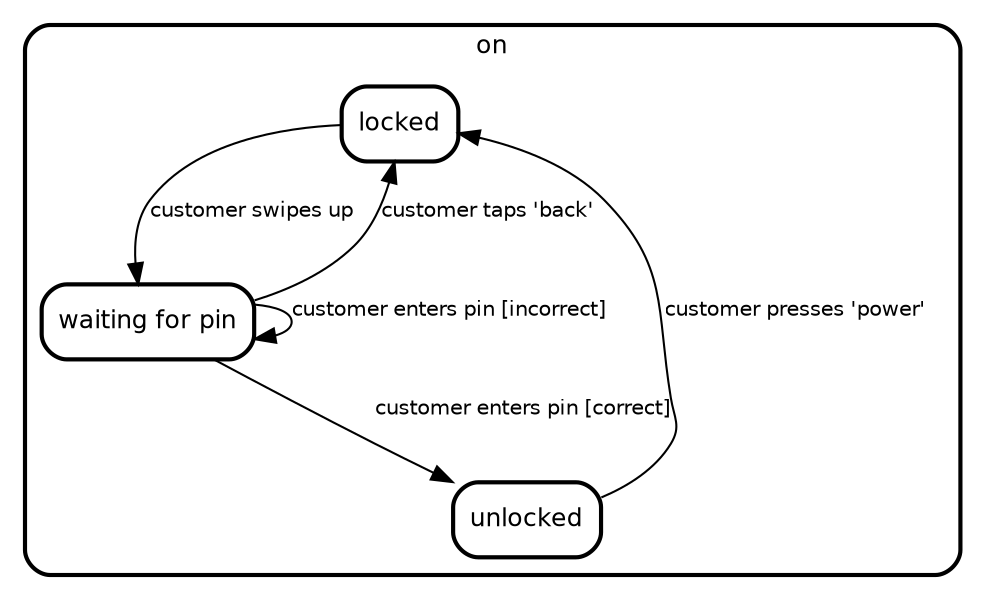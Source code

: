graph "state transitions" {
  splines=true ordering=out compound=true overlap=true
  fontname="Helvetica" fontsize=12 penwidth=2.0
  node [shape=Mrecord style=filled fillcolor=white fontname=Helvetica fontsize=12 penwidth=2.0]
  edge [fontname=Helvetica fontsize=10 arrowhead=normal dir=forward]

    subgraph "cluster_on" {
      label="on" style=rounded penwidth=2.0
      "on" [shape=point style=invis margin=0 width=0 height=0]
        "locked" [label="{locked}"]
    "waiting for pin" [label="{waiting for pin}"]
    "unlocked" [label="{unlocked}"]
  
    }

    "locked" -- "waiting for pin" [label="customer swipes up\l "]
    "waiting for pin" -- "locked" [label="customer taps &#x27;back&#x27;\l "]
    "waiting for pin" -- "unlocked" [label="customer enters pin [correct]\l "]
    "waiting for pin" -- "waiting for pin" [label="customer enters pin [incorrect]\l "]
    "unlocked" -- "locked" [label="customer presses &#x27;power&#x27;\l "]
}
